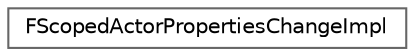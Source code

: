 digraph "Graphical Class Hierarchy"
{
 // INTERACTIVE_SVG=YES
 // LATEX_PDF_SIZE
  bgcolor="transparent";
  edge [fontname=Helvetica,fontsize=10,labelfontname=Helvetica,labelfontsize=10];
  node [fontname=Helvetica,fontsize=10,shape=box,height=0.2,width=0.4];
  rankdir="LR";
  Node0 [id="Node000000",label="FScopedActorPropertiesChangeImpl",height=0.2,width=0.4,color="grey40", fillcolor="white", style="filled",URL="$dd/ddc/classFScopedActorPropertiesChangeImpl.html",tooltip=" "];
}
